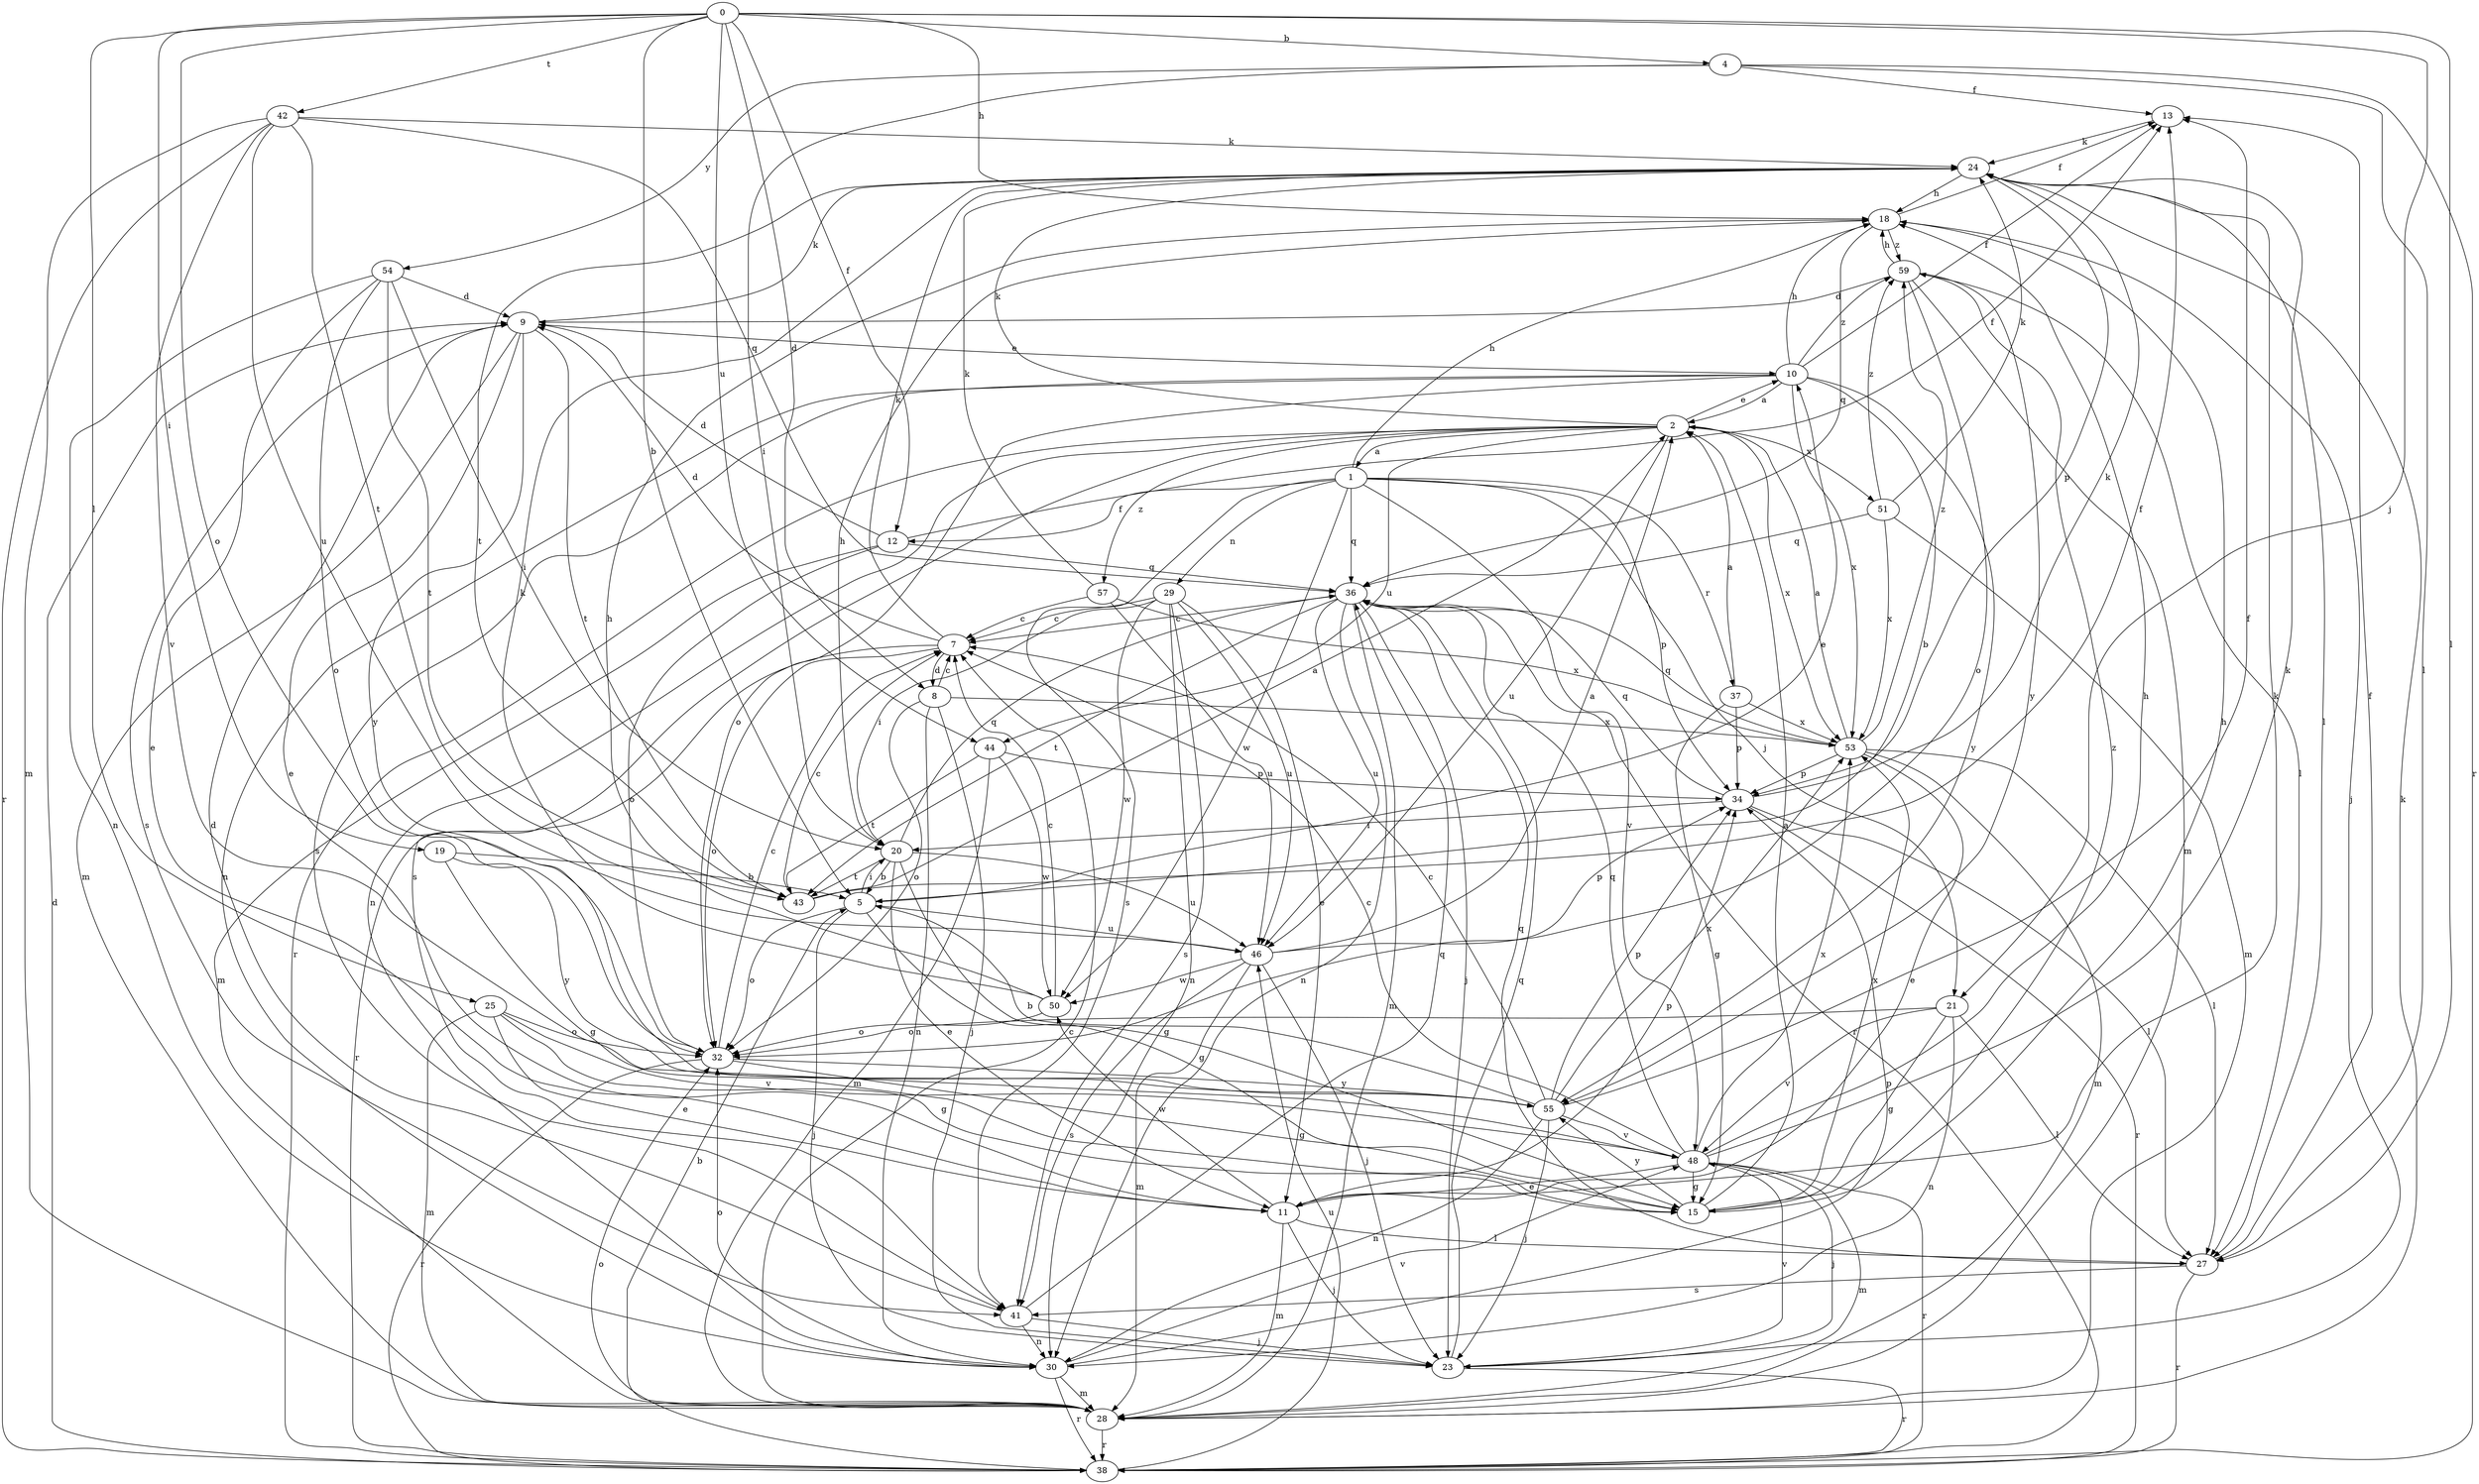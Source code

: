strict digraph  {
0;
1;
2;
4;
5;
7;
8;
9;
10;
11;
12;
13;
15;
18;
19;
20;
21;
23;
24;
25;
27;
28;
29;
30;
32;
34;
36;
37;
38;
41;
42;
43;
44;
46;
48;
50;
51;
53;
54;
55;
57;
59;
0 -> 4  [label=b];
0 -> 5  [label=b];
0 -> 8  [label=d];
0 -> 12  [label=f];
0 -> 18  [label=h];
0 -> 19  [label=i];
0 -> 21  [label=j];
0 -> 25  [label=l];
0 -> 27  [label=l];
0 -> 32  [label=o];
0 -> 42  [label=t];
0 -> 44  [label=u];
1 -> 12  [label=f];
1 -> 18  [label=h];
1 -> 21  [label=j];
1 -> 29  [label=n];
1 -> 34  [label=p];
1 -> 36  [label=q];
1 -> 37  [label=r];
1 -> 41  [label=s];
1 -> 48  [label=v];
1 -> 50  [label=w];
2 -> 1  [label=a];
2 -> 10  [label=e];
2 -> 24  [label=k];
2 -> 30  [label=n];
2 -> 38  [label=r];
2 -> 41  [label=s];
2 -> 44  [label=u];
2 -> 46  [label=u];
2 -> 51  [label=x];
2 -> 53  [label=x];
2 -> 57  [label=z];
4 -> 13  [label=f];
4 -> 20  [label=i];
4 -> 27  [label=l];
4 -> 38  [label=r];
4 -> 54  [label=y];
5 -> 10  [label=e];
5 -> 15  [label=g];
5 -> 20  [label=i];
5 -> 23  [label=j];
5 -> 32  [label=o];
5 -> 46  [label=u];
7 -> 8  [label=d];
7 -> 9  [label=d];
7 -> 24  [label=k];
7 -> 32  [label=o];
7 -> 38  [label=r];
8 -> 7  [label=c];
8 -> 23  [label=j];
8 -> 30  [label=n];
8 -> 32  [label=o];
8 -> 53  [label=x];
9 -> 10  [label=e];
9 -> 11  [label=e];
9 -> 24  [label=k];
9 -> 28  [label=m];
9 -> 41  [label=s];
9 -> 43  [label=t];
9 -> 55  [label=y];
10 -> 2  [label=a];
10 -> 5  [label=b];
10 -> 13  [label=f];
10 -> 18  [label=h];
10 -> 30  [label=n];
10 -> 32  [label=o];
10 -> 41  [label=s];
10 -> 53  [label=x];
10 -> 55  [label=y];
10 -> 59  [label=z];
11 -> 23  [label=j];
11 -> 24  [label=k];
11 -> 27  [label=l];
11 -> 28  [label=m];
11 -> 34  [label=p];
11 -> 50  [label=w];
12 -> 9  [label=d];
12 -> 13  [label=f];
12 -> 28  [label=m];
12 -> 32  [label=o];
12 -> 36  [label=q];
13 -> 24  [label=k];
15 -> 2  [label=a];
15 -> 18  [label=h];
15 -> 53  [label=x];
15 -> 55  [label=y];
15 -> 59  [label=z];
18 -> 13  [label=f];
18 -> 23  [label=j];
18 -> 36  [label=q];
18 -> 59  [label=z];
19 -> 5  [label=b];
19 -> 15  [label=g];
19 -> 55  [label=y];
20 -> 5  [label=b];
20 -> 11  [label=e];
20 -> 15  [label=g];
20 -> 18  [label=h];
20 -> 36  [label=q];
20 -> 43  [label=t];
20 -> 46  [label=u];
21 -> 15  [label=g];
21 -> 27  [label=l];
21 -> 30  [label=n];
21 -> 32  [label=o];
21 -> 48  [label=v];
23 -> 36  [label=q];
23 -> 38  [label=r];
23 -> 48  [label=v];
24 -> 18  [label=h];
24 -> 27  [label=l];
24 -> 34  [label=p];
24 -> 43  [label=t];
25 -> 11  [label=e];
25 -> 15  [label=g];
25 -> 28  [label=m];
25 -> 32  [label=o];
25 -> 48  [label=v];
27 -> 13  [label=f];
27 -> 36  [label=q];
27 -> 38  [label=r];
27 -> 41  [label=s];
28 -> 5  [label=b];
28 -> 7  [label=c];
28 -> 24  [label=k];
28 -> 38  [label=r];
29 -> 7  [label=c];
29 -> 11  [label=e];
29 -> 20  [label=i];
29 -> 30  [label=n];
29 -> 41  [label=s];
29 -> 46  [label=u];
29 -> 50  [label=w];
30 -> 28  [label=m];
30 -> 32  [label=o];
30 -> 34  [label=p];
30 -> 38  [label=r];
30 -> 48  [label=v];
32 -> 7  [label=c];
32 -> 15  [label=g];
32 -> 38  [label=r];
32 -> 55  [label=y];
34 -> 20  [label=i];
34 -> 24  [label=k];
34 -> 27  [label=l];
34 -> 36  [label=q];
34 -> 38  [label=r];
36 -> 7  [label=c];
36 -> 23  [label=j];
36 -> 28  [label=m];
36 -> 30  [label=n];
36 -> 38  [label=r];
36 -> 43  [label=t];
36 -> 46  [label=u];
37 -> 2  [label=a];
37 -> 15  [label=g];
37 -> 34  [label=p];
37 -> 53  [label=x];
38 -> 9  [label=d];
38 -> 32  [label=o];
38 -> 46  [label=u];
41 -> 9  [label=d];
41 -> 23  [label=j];
41 -> 30  [label=n];
41 -> 36  [label=q];
42 -> 24  [label=k];
42 -> 28  [label=m];
42 -> 36  [label=q];
42 -> 38  [label=r];
42 -> 43  [label=t];
42 -> 46  [label=u];
42 -> 48  [label=v];
43 -> 2  [label=a];
43 -> 7  [label=c];
43 -> 13  [label=f];
44 -> 28  [label=m];
44 -> 34  [label=p];
44 -> 43  [label=t];
44 -> 50  [label=w];
46 -> 2  [label=a];
46 -> 23  [label=j];
46 -> 28  [label=m];
46 -> 34  [label=p];
46 -> 41  [label=s];
46 -> 50  [label=w];
48 -> 7  [label=c];
48 -> 11  [label=e];
48 -> 15  [label=g];
48 -> 18  [label=h];
48 -> 23  [label=j];
48 -> 24  [label=k];
48 -> 28  [label=m];
48 -> 36  [label=q];
48 -> 38  [label=r];
48 -> 53  [label=x];
50 -> 7  [label=c];
50 -> 18  [label=h];
50 -> 24  [label=k];
50 -> 32  [label=o];
51 -> 24  [label=k];
51 -> 28  [label=m];
51 -> 36  [label=q];
51 -> 53  [label=x];
51 -> 59  [label=z];
53 -> 2  [label=a];
53 -> 11  [label=e];
53 -> 27  [label=l];
53 -> 28  [label=m];
53 -> 34  [label=p];
53 -> 36  [label=q];
53 -> 59  [label=z];
54 -> 9  [label=d];
54 -> 11  [label=e];
54 -> 20  [label=i];
54 -> 30  [label=n];
54 -> 32  [label=o];
54 -> 43  [label=t];
55 -> 5  [label=b];
55 -> 7  [label=c];
55 -> 13  [label=f];
55 -> 23  [label=j];
55 -> 30  [label=n];
55 -> 34  [label=p];
55 -> 48  [label=v];
55 -> 53  [label=x];
57 -> 7  [label=c];
57 -> 24  [label=k];
57 -> 46  [label=u];
57 -> 53  [label=x];
59 -> 9  [label=d];
59 -> 18  [label=h];
59 -> 27  [label=l];
59 -> 28  [label=m];
59 -> 32  [label=o];
59 -> 55  [label=y];
}
